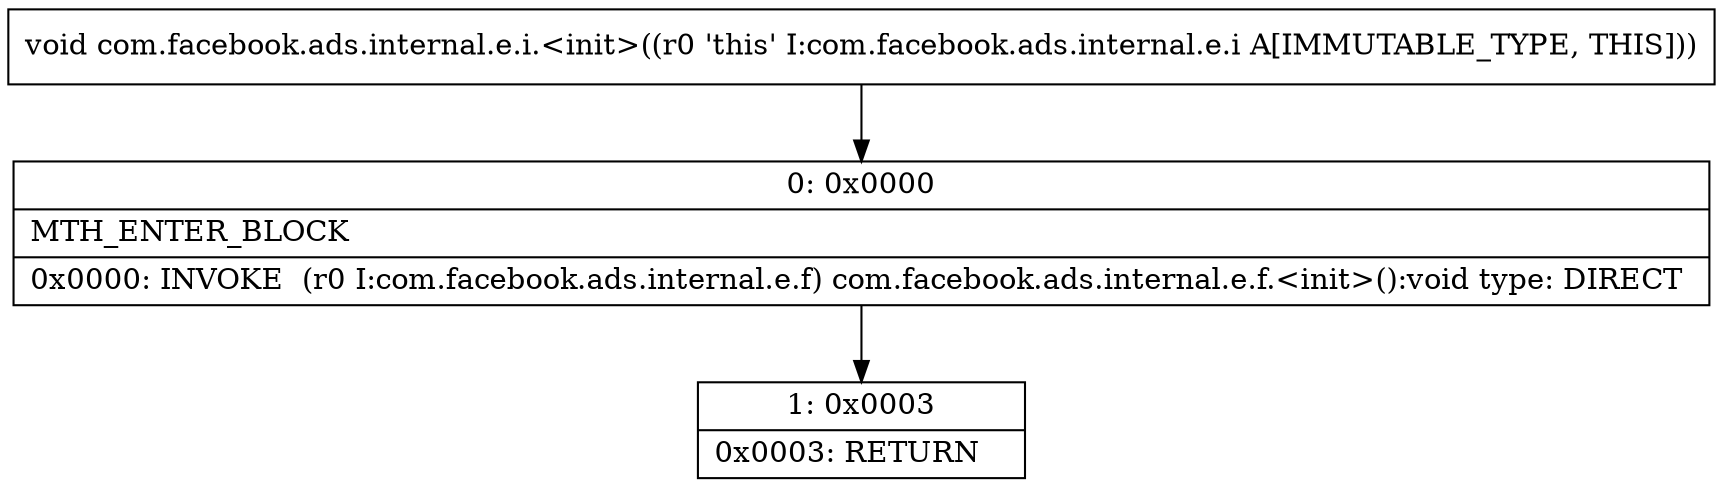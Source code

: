 digraph "CFG forcom.facebook.ads.internal.e.i.\<init\>()V" {
Node_0 [shape=record,label="{0\:\ 0x0000|MTH_ENTER_BLOCK\l|0x0000: INVOKE  (r0 I:com.facebook.ads.internal.e.f) com.facebook.ads.internal.e.f.\<init\>():void type: DIRECT \l}"];
Node_1 [shape=record,label="{1\:\ 0x0003|0x0003: RETURN   \l}"];
MethodNode[shape=record,label="{void com.facebook.ads.internal.e.i.\<init\>((r0 'this' I:com.facebook.ads.internal.e.i A[IMMUTABLE_TYPE, THIS])) }"];
MethodNode -> Node_0;
Node_0 -> Node_1;
}

